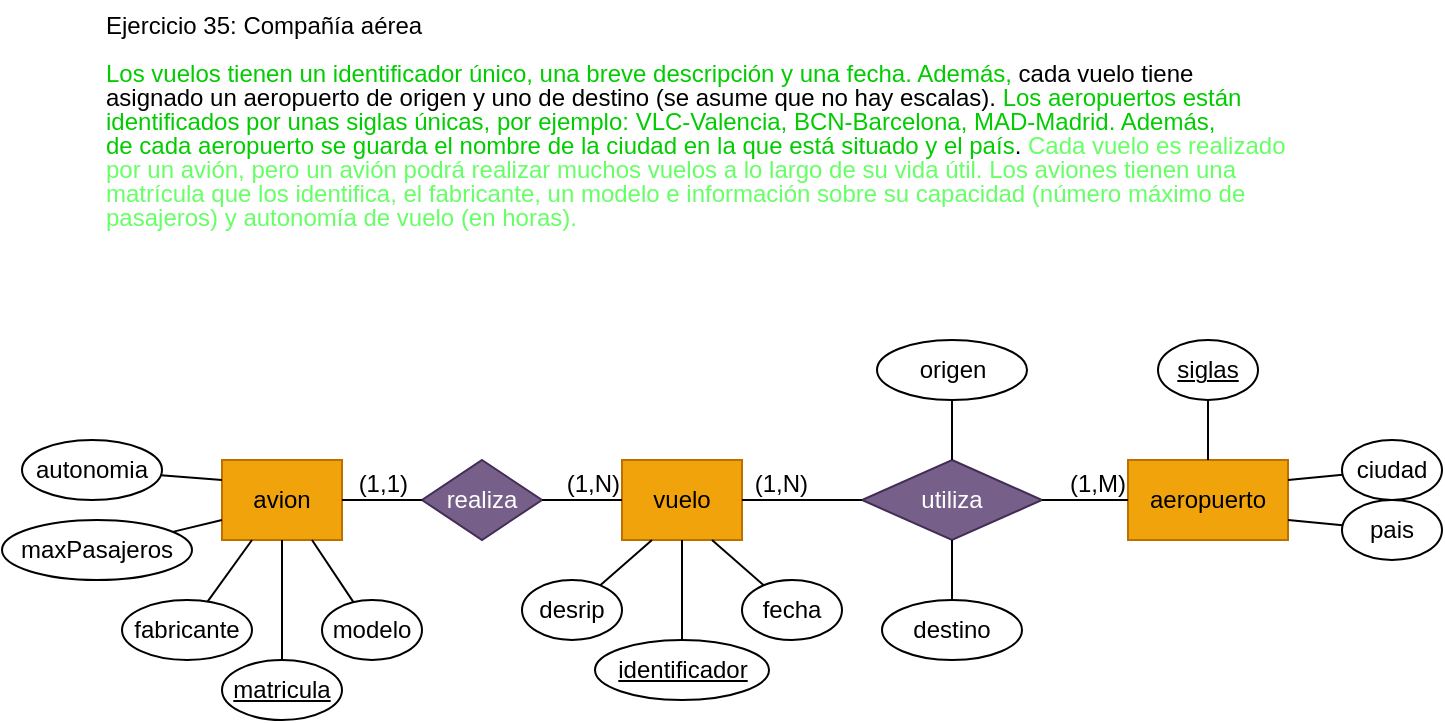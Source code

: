 <mxfile version="27.0.9">
  <diagram name="Página-1" id="smkluBR05zlRFK5rLyu5">
    <mxGraphModel dx="1773" dy="661" grid="1" gridSize="10" guides="1" tooltips="1" connect="1" arrows="1" fold="1" page="1" pageScale="1" pageWidth="827" pageHeight="1169" math="0" shadow="0">
      <root>
        <mxCell id="0" />
        <mxCell id="1" parent="0" />
        <mxCell id="vlGT-pbq5eQOCQV0v1nJ-1" value="&lt;div style=&quot;line-height: 100%;&quot;&gt;&lt;div style=&quot;line-height: 100%;&quot;&gt;Ejercicio 35: Compañía aérea&lt;/div&gt;&lt;div style=&quot;line-height: 100%;&quot;&gt;&lt;br&gt;&lt;/div&gt;&lt;div style=&quot;line-height: 100%;&quot;&gt;&lt;font style=&quot;color: rgb(0, 204, 0);&quot;&gt;Los vuelos tienen un identificador único, una breve descripción y una fecha. Además,&lt;/font&gt; cada vuelo tiene&lt;/div&gt;&lt;div style=&quot;line-height: 100%;&quot;&gt;asignado un aeropuerto de origen y uno de destino (se asume que no hay escalas). &lt;font style=&quot;color: rgb(0, 204, 0);&quot;&gt;Los aeropuertos están&lt;/font&gt;&lt;/div&gt;&lt;div style=&quot;line-height: 100%;&quot;&gt;&lt;font style=&quot;color: rgb(0, 204, 0);&quot;&gt;identificados por unas siglas únicas, por ejemplo: VLC-Valencia, BCN-Barcelona, MAD-Madrid. Además,&lt;/font&gt;&lt;/div&gt;&lt;div style=&quot;line-height: 100%;&quot;&gt;&lt;font style=&quot;color: rgb(0, 204, 0);&quot;&gt;de cada aeropuerto se guarda el nombre de la ciudad en la que está situado y el país&lt;/font&gt;.&lt;font style=&quot;color: rgb(102, 255, 102);&quot;&gt; Cada vuelo es realizado&lt;/font&gt;&lt;/div&gt;&lt;div style=&quot;line-height: 100%;&quot;&gt;&lt;font style=&quot;color: rgb(102, 255, 102);&quot;&gt;por un avión, pero un avión podrá realizar muchos vuelos a lo largo de su vida útil. Los aviones tienen una&lt;/font&gt;&lt;/div&gt;&lt;div style=&quot;line-height: 100%;&quot;&gt;&lt;font style=&quot;color: rgb(102, 255, 102);&quot;&gt;matrícula que los identifica, el fabricante, un modelo e información sobre su capacidad (número máximo de&lt;/font&gt;&lt;/div&gt;&lt;div style=&quot;line-height: 100%;&quot;&gt;&lt;font style=&quot;color: rgb(102, 255, 102);&quot;&gt;pasajeros) y autonomía de vuelo (en horas).&lt;/font&gt;&lt;/div&gt;&lt;/div&gt;" style="text;html=1;align=left;verticalAlign=middle;whiteSpace=wrap;rounded=0;" vertex="1" parent="1">
          <mxGeometry x="-100" y="50" width="630" height="120" as="geometry" />
        </mxCell>
        <mxCell id="vlGT-pbq5eQOCQV0v1nJ-2" value="vuelo" style="whiteSpace=wrap;html=1;align=center;fillColor=#f0a30a;strokeColor=#BD7000;fontColor=#000000;" vertex="1" parent="1">
          <mxGeometry x="160" y="280" width="60" height="40" as="geometry" />
        </mxCell>
        <mxCell id="vlGT-pbq5eQOCQV0v1nJ-3" value="aeropuerto" style="whiteSpace=wrap;html=1;align=center;fillColor=#f0a30a;strokeColor=#BD7000;fontColor=#000000;" vertex="1" parent="1">
          <mxGeometry x="413" y="280" width="80" height="40" as="geometry" />
        </mxCell>
        <mxCell id="vlGT-pbq5eQOCQV0v1nJ-6" value="avion" style="whiteSpace=wrap;html=1;align=center;fillColor=#f0a30a;strokeColor=#BD7000;fontColor=#000000;" vertex="1" parent="1">
          <mxGeometry x="-40" y="280" width="60" height="40" as="geometry" />
        </mxCell>
        <mxCell id="vlGT-pbq5eQOCQV0v1nJ-7" value="realiza" style="shape=rhombus;perimeter=rhombusPerimeter;whiteSpace=wrap;html=1;align=center;fillColor=#76608a;fontColor=#ffffff;strokeColor=#432D57;" vertex="1" parent="1">
          <mxGeometry x="60" y="280" width="60" height="40" as="geometry" />
        </mxCell>
        <mxCell id="vlGT-pbq5eQOCQV0v1nJ-8" value="" style="endArrow=none;html=1;rounded=0;exitX=0;exitY=0.5;exitDx=0;exitDy=0;entryX=1;entryY=0.5;entryDx=0;entryDy=0;" edge="1" source="vlGT-pbq5eQOCQV0v1nJ-7" parent="1" target="vlGT-pbq5eQOCQV0v1nJ-6">
          <mxGeometry relative="1" as="geometry">
            <mxPoint x="37" y="270" as="sourcePoint" />
            <mxPoint x="-10" y="300" as="targetPoint" />
          </mxGeometry>
        </mxCell>
        <mxCell id="vlGT-pbq5eQOCQV0v1nJ-9" value="(1,1)" style="resizable=0;html=1;whiteSpace=wrap;align=right;verticalAlign=bottom;" connectable="0" vertex="1" parent="vlGT-pbq5eQOCQV0v1nJ-8">
          <mxGeometry x="1" relative="1" as="geometry">
            <mxPoint x="34" as="offset" />
          </mxGeometry>
        </mxCell>
        <mxCell id="vlGT-pbq5eQOCQV0v1nJ-10" value="" style="endArrow=none;html=1;rounded=0;exitX=1;exitY=0.5;exitDx=0;exitDy=0;entryX=0;entryY=0.5;entryDx=0;entryDy=0;" edge="1" source="vlGT-pbq5eQOCQV0v1nJ-7" parent="1" target="vlGT-pbq5eQOCQV0v1nJ-2">
          <mxGeometry relative="1" as="geometry">
            <mxPoint x="37" y="270" as="sourcePoint" />
            <mxPoint x="210" y="300" as="targetPoint" />
          </mxGeometry>
        </mxCell>
        <mxCell id="vlGT-pbq5eQOCQV0v1nJ-11" value="(1,N)" style="resizable=0;html=1;whiteSpace=wrap;align=right;verticalAlign=bottom;" connectable="0" vertex="1" parent="vlGT-pbq5eQOCQV0v1nJ-10">
          <mxGeometry x="1" relative="1" as="geometry">
            <mxPoint as="offset" />
          </mxGeometry>
        </mxCell>
        <mxCell id="vlGT-pbq5eQOCQV0v1nJ-12" value="" style="endArrow=none;html=1;rounded=0;exitX=0.5;exitY=1;exitDx=0;exitDy=0;" edge="1" target="vlGT-pbq5eQOCQV0v1nJ-13" parent="1" source="vlGT-pbq5eQOCQV0v1nJ-6">
          <mxGeometry relative="1" as="geometry">
            <mxPoint x="-60" y="365" as="sourcePoint" />
            <mxPoint y="365" as="targetPoint" />
          </mxGeometry>
        </mxCell>
        <mxCell id="vlGT-pbq5eQOCQV0v1nJ-13" value="&lt;u&gt;matricula&lt;/u&gt;" style="ellipse;whiteSpace=wrap;html=1;align=center;" vertex="1" parent="1">
          <mxGeometry x="-40" y="380" width="60" height="30" as="geometry" />
        </mxCell>
        <mxCell id="vlGT-pbq5eQOCQV0v1nJ-14" value="" style="endArrow=none;html=1;rounded=0;exitX=0.25;exitY=1;exitDx=0;exitDy=0;" edge="1" target="vlGT-pbq5eQOCQV0v1nJ-15" parent="1" source="vlGT-pbq5eQOCQV0v1nJ-6">
          <mxGeometry relative="1" as="geometry">
            <mxPoint x="-120" y="365" as="sourcePoint" />
            <mxPoint x="-60" y="365" as="targetPoint" />
          </mxGeometry>
        </mxCell>
        <mxCell id="vlGT-pbq5eQOCQV0v1nJ-15" value="fabricante" style="ellipse;whiteSpace=wrap;html=1;align=center;" vertex="1" parent="1">
          <mxGeometry x="-90" y="350" width="65" height="30" as="geometry" />
        </mxCell>
        <mxCell id="vlGT-pbq5eQOCQV0v1nJ-16" value="" style="endArrow=none;html=1;rounded=0;exitX=0.75;exitY=1;exitDx=0;exitDy=0;" edge="1" target="vlGT-pbq5eQOCQV0v1nJ-17" parent="1" source="vlGT-pbq5eQOCQV0v1nJ-6">
          <mxGeometry relative="1" as="geometry">
            <mxPoint y="365" as="sourcePoint" />
            <mxPoint x="60" y="365" as="targetPoint" />
          </mxGeometry>
        </mxCell>
        <mxCell id="vlGT-pbq5eQOCQV0v1nJ-17" value="modelo" style="ellipse;whiteSpace=wrap;html=1;align=center;" vertex="1" parent="1">
          <mxGeometry x="10" y="350" width="50" height="30" as="geometry" />
        </mxCell>
        <mxCell id="vlGT-pbq5eQOCQV0v1nJ-18" value="" style="endArrow=none;html=1;rounded=0;exitX=0;exitY=0.75;exitDx=0;exitDy=0;" edge="1" target="vlGT-pbq5eQOCQV0v1nJ-19" parent="1" source="vlGT-pbq5eQOCQV0v1nJ-6">
          <mxGeometry relative="1" as="geometry">
            <mxPoint x="-200" y="335" as="sourcePoint" />
            <mxPoint x="-140" y="335" as="targetPoint" />
          </mxGeometry>
        </mxCell>
        <mxCell id="vlGT-pbq5eQOCQV0v1nJ-19" value="maxPasajeros" style="ellipse;whiteSpace=wrap;html=1;align=center;" vertex="1" parent="1">
          <mxGeometry x="-150" y="310" width="95" height="30" as="geometry" />
        </mxCell>
        <mxCell id="vlGT-pbq5eQOCQV0v1nJ-20" value="" style="endArrow=none;html=1;rounded=0;exitX=0;exitY=0.25;exitDx=0;exitDy=0;" edge="1" target="vlGT-pbq5eQOCQV0v1nJ-21" parent="1" source="vlGT-pbq5eQOCQV0v1nJ-6">
          <mxGeometry relative="1" as="geometry">
            <mxPoint x="-140" y="275" as="sourcePoint" />
            <mxPoint x="-80" y="275" as="targetPoint" />
          </mxGeometry>
        </mxCell>
        <mxCell id="vlGT-pbq5eQOCQV0v1nJ-21" value="autonomia" style="ellipse;whiteSpace=wrap;html=1;align=center;" vertex="1" parent="1">
          <mxGeometry x="-140" y="270" width="70" height="30" as="geometry" />
        </mxCell>
        <mxCell id="vlGT-pbq5eQOCQV0v1nJ-22" value="" style="endArrow=none;html=1;rounded=0;exitX=0.5;exitY=1;exitDx=0;exitDy=0;" edge="1" target="vlGT-pbq5eQOCQV0v1nJ-23" parent="1" source="vlGT-pbq5eQOCQV0v1nJ-2">
          <mxGeometry relative="1" as="geometry">
            <mxPoint x="148" y="385" as="sourcePoint" />
            <mxPoint x="208" y="385" as="targetPoint" />
          </mxGeometry>
        </mxCell>
        <mxCell id="vlGT-pbq5eQOCQV0v1nJ-23" value="&lt;u&gt;identificador&lt;/u&gt;" style="ellipse;whiteSpace=wrap;html=1;align=center;" vertex="1" parent="1">
          <mxGeometry x="146.5" y="370" width="87" height="30" as="geometry" />
        </mxCell>
        <mxCell id="vlGT-pbq5eQOCQV0v1nJ-24" value="" style="endArrow=none;html=1;rounded=0;exitX=0.25;exitY=1;exitDx=0;exitDy=0;" edge="1" target="vlGT-pbq5eQOCQV0v1nJ-25" parent="1" source="vlGT-pbq5eQOCQV0v1nJ-2">
          <mxGeometry relative="1" as="geometry">
            <mxPoint x="75" y="355" as="sourcePoint" />
            <mxPoint x="135" y="355" as="targetPoint" />
          </mxGeometry>
        </mxCell>
        <mxCell id="vlGT-pbq5eQOCQV0v1nJ-25" value="desrip" style="ellipse;whiteSpace=wrap;html=1;align=center;" vertex="1" parent="1">
          <mxGeometry x="110" y="340" width="50" height="30" as="geometry" />
        </mxCell>
        <mxCell id="vlGT-pbq5eQOCQV0v1nJ-26" value="" style="endArrow=none;html=1;rounded=0;exitX=0.75;exitY=1;exitDx=0;exitDy=0;" edge="1" target="vlGT-pbq5eQOCQV0v1nJ-27" parent="1" source="vlGT-pbq5eQOCQV0v1nJ-2">
          <mxGeometry relative="1" as="geometry">
            <mxPoint x="195" y="355" as="sourcePoint" />
            <mxPoint x="255" y="355" as="targetPoint" />
          </mxGeometry>
        </mxCell>
        <mxCell id="vlGT-pbq5eQOCQV0v1nJ-27" value="fecha" style="ellipse;whiteSpace=wrap;html=1;align=center;" vertex="1" parent="1">
          <mxGeometry x="220" y="340" width="50" height="30" as="geometry" />
        </mxCell>
        <mxCell id="vlGT-pbq5eQOCQV0v1nJ-28" value="" style="endArrow=none;html=1;rounded=0;exitX=1;exitY=0.25;exitDx=0;exitDy=0;" edge="1" target="vlGT-pbq5eQOCQV0v1nJ-29" parent="1" source="vlGT-pbq5eQOCQV0v1nJ-3">
          <mxGeometry relative="1" as="geometry">
            <mxPoint x="510" y="300" as="sourcePoint" />
            <mxPoint x="570" y="300" as="targetPoint" />
          </mxGeometry>
        </mxCell>
        <mxCell id="vlGT-pbq5eQOCQV0v1nJ-29" value="ciudad" style="ellipse;whiteSpace=wrap;html=1;align=center;" vertex="1" parent="1">
          <mxGeometry x="520" y="270" width="50" height="30" as="geometry" />
        </mxCell>
        <mxCell id="vlGT-pbq5eQOCQV0v1nJ-30" value="" style="endArrow=none;html=1;rounded=0;exitX=1;exitY=0.75;exitDx=0;exitDy=0;" edge="1" target="vlGT-pbq5eQOCQV0v1nJ-31" parent="1" source="vlGT-pbq5eQOCQV0v1nJ-3">
          <mxGeometry relative="1" as="geometry">
            <mxPoint x="493" y="335" as="sourcePoint" />
            <mxPoint x="553" y="335" as="targetPoint" />
          </mxGeometry>
        </mxCell>
        <mxCell id="vlGT-pbq5eQOCQV0v1nJ-31" value="pais" style="ellipse;whiteSpace=wrap;html=1;align=center;" vertex="1" parent="1">
          <mxGeometry x="520" y="300" width="50" height="30" as="geometry" />
        </mxCell>
        <mxCell id="vlGT-pbq5eQOCQV0v1nJ-32" value="" style="endArrow=none;html=1;rounded=0;exitX=0.5;exitY=0;exitDx=0;exitDy=0;" edge="1" target="vlGT-pbq5eQOCQV0v1nJ-33" parent="1" source="vlGT-pbq5eQOCQV0v1nJ-3">
          <mxGeometry relative="1" as="geometry">
            <mxPoint x="390" y="225" as="sourcePoint" />
            <mxPoint x="450" y="225" as="targetPoint" />
          </mxGeometry>
        </mxCell>
        <mxCell id="vlGT-pbq5eQOCQV0v1nJ-33" value="&lt;u&gt;siglas&lt;/u&gt;" style="ellipse;whiteSpace=wrap;html=1;align=center;" vertex="1" parent="1">
          <mxGeometry x="428" y="220" width="50" height="30" as="geometry" />
        </mxCell>
        <mxCell id="vlGT-pbq5eQOCQV0v1nJ-34" value="utiliza" style="shape=rhombus;perimeter=rhombusPerimeter;whiteSpace=wrap;html=1;align=center;fillColor=#76608a;fontColor=#ffffff;strokeColor=#432D57;" vertex="1" parent="1">
          <mxGeometry x="280" y="280" width="90" height="40" as="geometry" />
        </mxCell>
        <mxCell id="vlGT-pbq5eQOCQV0v1nJ-35" value="" style="endArrow=none;html=1;rounded=0;exitX=0;exitY=0.5;exitDx=0;exitDy=0;entryX=1;entryY=0.5;entryDx=0;entryDy=0;" edge="1" source="vlGT-pbq5eQOCQV0v1nJ-34" parent="1" target="vlGT-pbq5eQOCQV0v1nJ-2">
          <mxGeometry relative="1" as="geometry">
            <mxPoint x="237" y="210" as="sourcePoint" />
            <mxPoint x="190" y="240" as="targetPoint" />
          </mxGeometry>
        </mxCell>
        <mxCell id="vlGT-pbq5eQOCQV0v1nJ-36" value="(1,N)" style="resizable=0;html=1;whiteSpace=wrap;align=right;verticalAlign=bottom;" connectable="0" vertex="1" parent="vlGT-pbq5eQOCQV0v1nJ-35">
          <mxGeometry x="1" relative="1" as="geometry">
            <mxPoint x="34" as="offset" />
          </mxGeometry>
        </mxCell>
        <mxCell id="vlGT-pbq5eQOCQV0v1nJ-37" value="" style="endArrow=none;html=1;rounded=0;exitX=1;exitY=0.5;exitDx=0;exitDy=0;entryX=0;entryY=0.5;entryDx=0;entryDy=0;" edge="1" source="vlGT-pbq5eQOCQV0v1nJ-34" parent="1" target="vlGT-pbq5eQOCQV0v1nJ-3">
          <mxGeometry relative="1" as="geometry">
            <mxPoint x="237" y="210" as="sourcePoint" />
            <mxPoint x="410" y="240" as="targetPoint" />
          </mxGeometry>
        </mxCell>
        <mxCell id="vlGT-pbq5eQOCQV0v1nJ-38" value="(1,M)" style="resizable=0;html=1;whiteSpace=wrap;align=right;verticalAlign=bottom;" connectable="0" vertex="1" parent="vlGT-pbq5eQOCQV0v1nJ-37">
          <mxGeometry x="1" relative="1" as="geometry">
            <mxPoint as="offset" />
          </mxGeometry>
        </mxCell>
        <mxCell id="vlGT-pbq5eQOCQV0v1nJ-39" value="" style="endArrow=none;html=1;rounded=0;exitX=0.5;exitY=0;exitDx=0;exitDy=0;" edge="1" target="vlGT-pbq5eQOCQV0v1nJ-40" parent="1" source="vlGT-pbq5eQOCQV0v1nJ-34">
          <mxGeometry relative="1" as="geometry">
            <mxPoint x="270" y="235" as="sourcePoint" />
            <mxPoint x="330" y="235" as="targetPoint" />
          </mxGeometry>
        </mxCell>
        <mxCell id="vlGT-pbq5eQOCQV0v1nJ-40" value="origen" style="ellipse;whiteSpace=wrap;html=1;align=center;" vertex="1" parent="1">
          <mxGeometry x="287.5" y="220" width="75" height="30" as="geometry" />
        </mxCell>
        <mxCell id="vlGT-pbq5eQOCQV0v1nJ-41" value="" style="endArrow=none;html=1;rounded=0;exitX=0.5;exitY=1;exitDx=0;exitDy=0;" edge="1" target="vlGT-pbq5eQOCQV0v1nJ-42" parent="1" source="vlGT-pbq5eQOCQV0v1nJ-34">
          <mxGeometry relative="1" as="geometry">
            <mxPoint x="288" y="365" as="sourcePoint" />
            <mxPoint x="348" y="365" as="targetPoint" />
          </mxGeometry>
        </mxCell>
        <mxCell id="vlGT-pbq5eQOCQV0v1nJ-42" value="destino" style="ellipse;whiteSpace=wrap;html=1;align=center;" vertex="1" parent="1">
          <mxGeometry x="290" y="350" width="70" height="30" as="geometry" />
        </mxCell>
      </root>
    </mxGraphModel>
  </diagram>
</mxfile>

